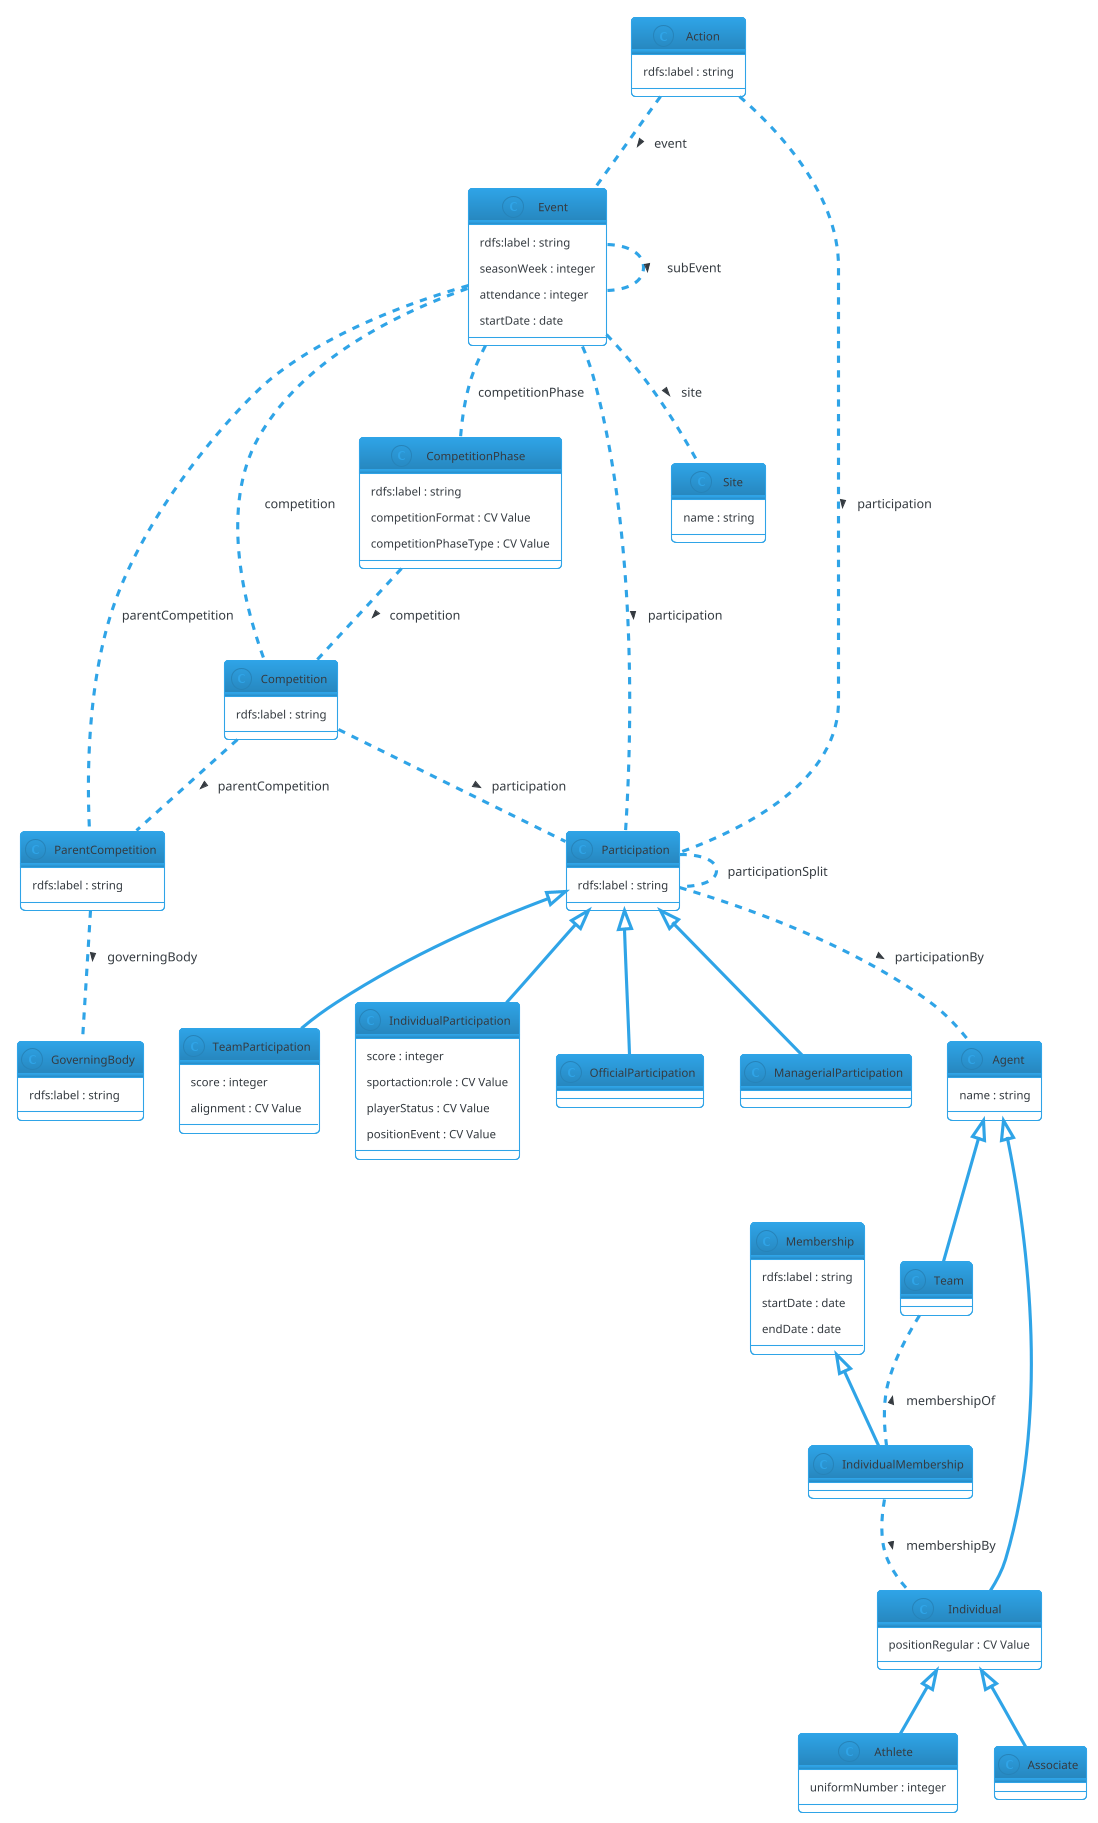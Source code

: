 @startuml
!theme cerulean-outline

' IPTC Sport Model - last updated 2022-01-18

' RDF Classes defined in our ontology:
class GoverningBody {
  rdfs:label : string
}

class ParentCompetition {
  rdfs:label : string
}

class Competition {
  rdfs:label : string
}

class CompetitionPhase {
  rdfs:label : string
  competitionFormat : CV Value
  competitionPhaseType : CV Value
}

class Event {
  rdfs:label : string
  seasonWeek : integer
  attendance : integer
  startDate : date
}

class Action {
  rdfs:label : string
}

class Participation {
  rdfs:label : string
}

' TeamParticipation is a subclass of Participation
Participation <|-- TeamParticipation
class TeamParticipation {
  score : integer
  alignment : CV Value
}

Participation <|-- IndividualParticipation
class IndividualParticipation {
  score : integer
  sportaction:role : CV Value
  playerStatus : CV Value
  positionEvent : CV Value
}

Participation <|-- OfficialParticipation
class OfficialParticipation { }

Participation <|-- ManagerialParticipation
class ManagerialParticipation { }

class Membership {
  rdfs:label : string
  startDate : date
  endDate : date
}

Membership <|-- IndividualMembership
class IndividualMembership {
}

class Agent {
  name : string
}

Agent <|-- Team
class Team { }

Agent <|-- Individual
class Individual {
  positionRegular : CV Value
}

Individual <|-- Athlete
class Athlete {
  uniformNumber : integer
}

Individual <|-- Associate
class Associate { }

class Site {
  name : string
}

' Object properties - relationships between classes

Action .. Event : > event
Competition .. ParentCompetition : > parentCompetition
CompetitionPhase .. Competition : > competition
ParentCompetition .. GoverningBody : > governingBody
Event .. Competition : competition
Event .. ParentCompetition : parentCompetition
Event .. CompetitionPhase : competitionPhase
Action .. Participation : > participation
Event .. Participation : > participation
Competition .. Participation : > participation
Participation .. Participation : participationSplit
Event .. Event : > subEvent
Participation .. Agent : > participationBy
Team .. IndividualMembership : < membershipOf
IndividualMembership .. Individual : > membershipBy
Event .. Site :  > site
@enduml
